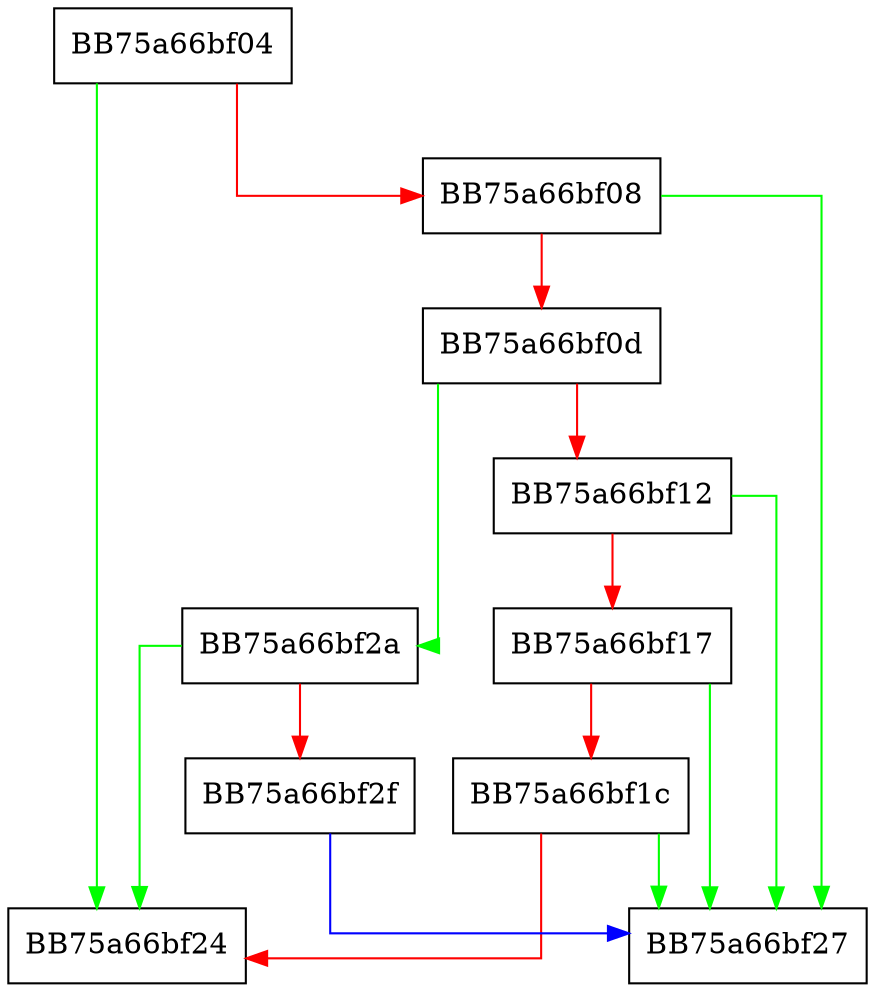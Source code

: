 digraph ContinueOpenAttempts {
  node [shape="box"];
  graph [splines=ortho];
  BB75a66bf04 -> BB75a66bf24 [color="green"];
  BB75a66bf04 -> BB75a66bf08 [color="red"];
  BB75a66bf08 -> BB75a66bf27 [color="green"];
  BB75a66bf08 -> BB75a66bf0d [color="red"];
  BB75a66bf0d -> BB75a66bf2a [color="green"];
  BB75a66bf0d -> BB75a66bf12 [color="red"];
  BB75a66bf12 -> BB75a66bf27 [color="green"];
  BB75a66bf12 -> BB75a66bf17 [color="red"];
  BB75a66bf17 -> BB75a66bf27 [color="green"];
  BB75a66bf17 -> BB75a66bf1c [color="red"];
  BB75a66bf1c -> BB75a66bf27 [color="green"];
  BB75a66bf1c -> BB75a66bf24 [color="red"];
  BB75a66bf2a -> BB75a66bf24 [color="green"];
  BB75a66bf2a -> BB75a66bf2f [color="red"];
  BB75a66bf2f -> BB75a66bf27 [color="blue"];
}